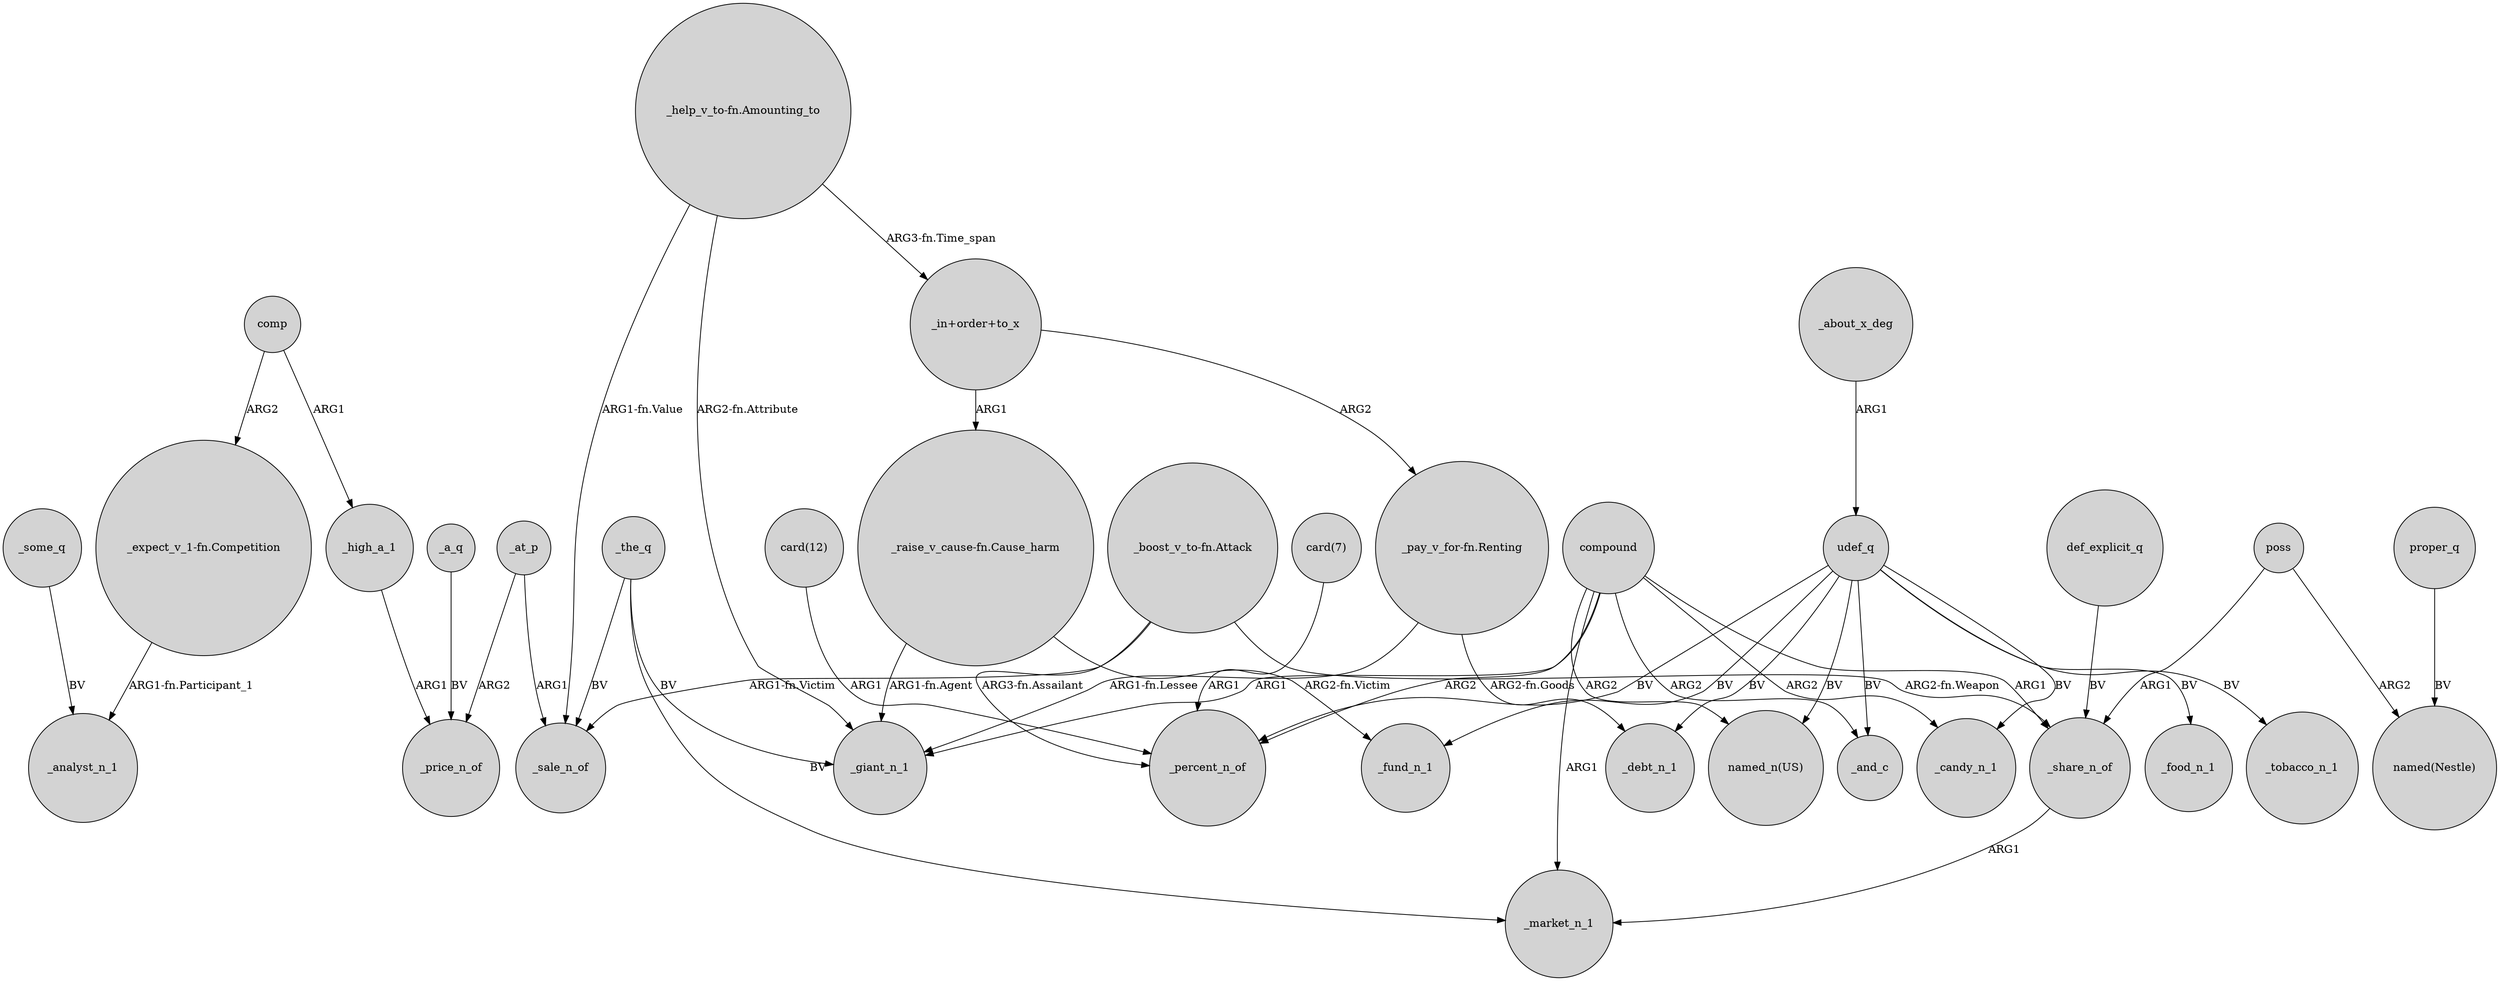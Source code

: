 digraph {
	node [shape=circle style=filled]
	comp -> "_expect_v_1-fn.Competition" [label=ARG2]
	"card(7)" -> _percent_n_of [label=ARG1]
	compound -> _candy_n_1 [label=ARG2]
	_some_q -> _analyst_n_1 [label=BV]
	"_help_v_to-fn.Amounting_to" -> _giant_n_1 [label="ARG2-fn.Attribute"]
	compound -> _share_n_of [label=ARG1]
	udef_q -> _fund_n_1 [label=BV]
	def_explicit_q -> _share_n_of [label=BV]
	"_raise_v_cause-fn.Cause_harm" -> _giant_n_1 [label="ARG1-fn.Agent"]
	_at_p -> _sale_n_of [label=ARG1]
	udef_q -> _and_c [label=BV]
	_share_n_of -> _market_n_1 [label=ARG1]
	compound -> _and_c [label=ARG2]
	_the_q -> _market_n_1 [label=BV]
	_high_a_1 -> _price_n_of [label=ARG1]
	_about_x_deg -> udef_q [label=ARG1]
	"_boost_v_to-fn.Attack" -> _sale_n_of [label="ARG1-fn.Victim"]
	poss -> "named(Nestle)" [label=ARG2]
	"_pay_v_for-fn.Renting" -> _giant_n_1 [label="ARG1-fn.Lessee"]
	"_help_v_to-fn.Amounting_to" -> _sale_n_of [label="ARG1-fn.Value"]
	udef_q -> _debt_n_1 [label=BV]
	udef_q -> _percent_n_of [label=BV]
	poss -> _share_n_of [label=ARG1]
	comp -> _high_a_1 [label=ARG1]
	"_in+order+to_x" -> "_pay_v_for-fn.Renting" [label=ARG2]
	compound -> _percent_n_of [label=ARG2]
	udef_q -> _food_n_1 [label=BV]
	"_raise_v_cause-fn.Cause_harm" -> _fund_n_1 [label="ARG2-fn.Victim"]
	udef_q -> _tobacco_n_1 [label=BV]
	"card(12)" -> _percent_n_of [label=ARG1]
	_at_p -> _price_n_of [label=ARG2]
	"_boost_v_to-fn.Attack" -> _share_n_of [label="ARG2-fn.Weapon"]
	"_help_v_to-fn.Amounting_to" -> "_in+order+to_x" [label="ARG3-fn.Time_span"]
	udef_q -> _candy_n_1 [label=BV]
	"_pay_v_for-fn.Renting" -> _debt_n_1 [label="ARG2-fn.Goods"]
	compound -> _giant_n_1 [label=ARG1]
	_the_q -> _giant_n_1 [label=BV]
	"_in+order+to_x" -> "_raise_v_cause-fn.Cause_harm" [label=ARG1]
	"_boost_v_to-fn.Attack" -> _percent_n_of [label="ARG3-fn.Assailant"]
	compound -> _market_n_1 [label=ARG1]
	_the_q -> _sale_n_of [label=BV]
	compound -> "named_n(US)" [label=ARG2]
	udef_q -> "named_n(US)" [label=BV]
	"_expect_v_1-fn.Competition" -> _analyst_n_1 [label="ARG1-fn.Participant_1"]
	_a_q -> _price_n_of [label=BV]
	proper_q -> "named(Nestle)" [label=BV]
}
